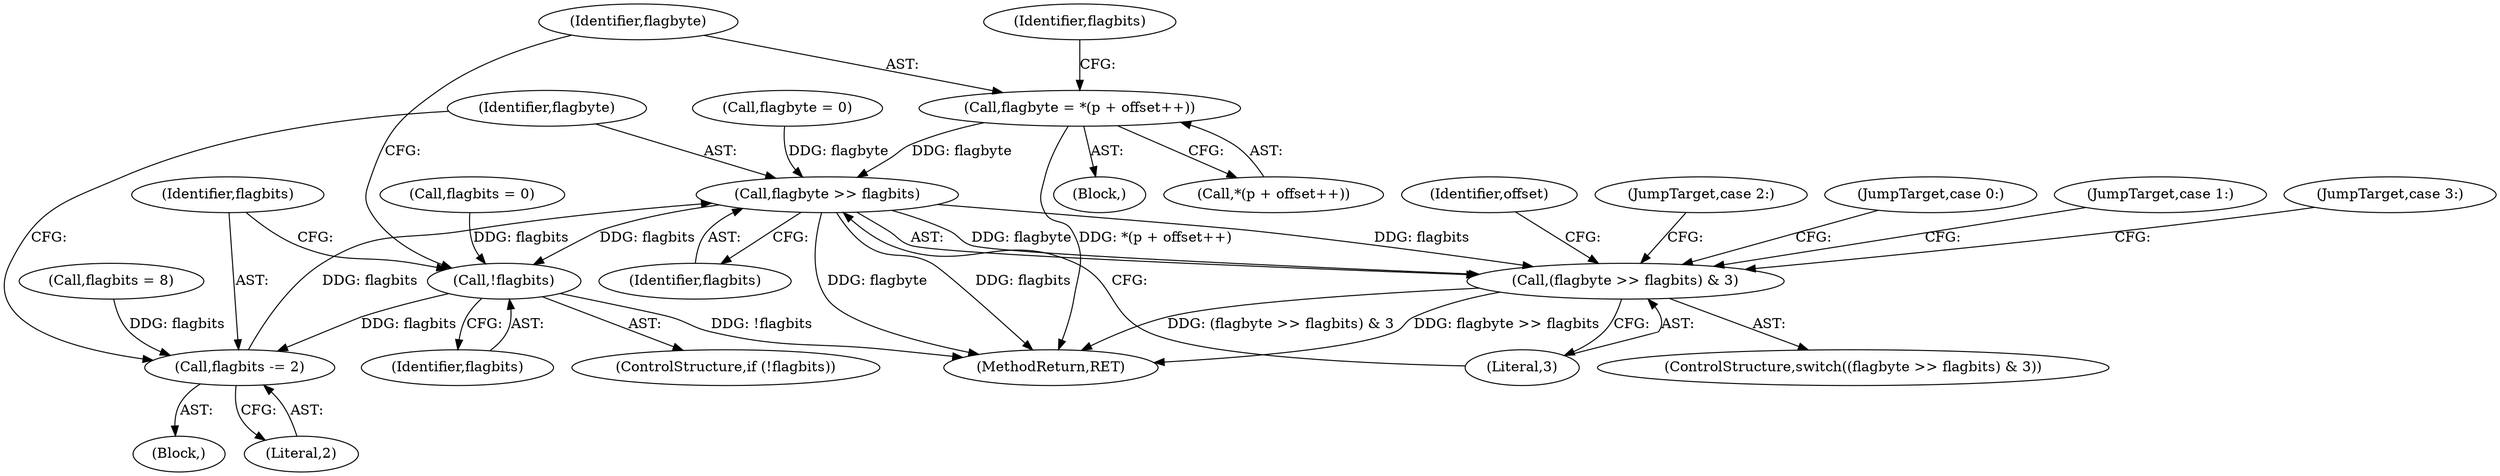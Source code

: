 digraph "0_libarchive_bfcfe6f04ed20db2504db8a254d1f40a1d84eb28_0@integer" {
"1000772" [label="(Call,flagbyte = *(p + offset++))"];
"1000787" [label="(Call,flagbyte >> flagbits)"];
"1000769" [label="(Call,!flagbits)"];
"1000782" [label="(Call,flagbits -= 2)"];
"1000786" [label="(Call,(flagbyte >> flagbits) & 3)"];
"1000769" [label="(Call,!flagbits)"];
"1000792" [label="(JumpTarget,case 0:)"];
"1001754" [label="(MethodReturn,RET)"];
"1000772" [label="(Call,flagbyte = *(p + offset++))"];
"1000779" [label="(Call,flagbits = 8)"];
"1000788" [label="(Identifier,flagbyte)"];
"1000810" [label="(JumpTarget,case 1:)"];
"1000756" [label="(Call,flagbyte = 0)"];
"1000783" [label="(Identifier,flagbits)"];
"1000790" [label="(Literal,3)"];
"1000767" [label="(Block,)"];
"1000773" [label="(Identifier,flagbyte)"];
"1000784" [label="(Literal,2)"];
"1000853" [label="(JumpTarget,case 3:)"];
"1000789" [label="(Identifier,flagbits)"];
"1000780" [label="(Identifier,flagbits)"];
"1000771" [label="(Block,)"];
"1000785" [label="(ControlStructure,switch((flagbyte >> flagbits) & 3))"];
"1000774" [label="(Call,*(p + offset++))"];
"1000768" [label="(ControlStructure,if (!flagbits))"];
"1000753" [label="(Call,flagbits = 0)"];
"1000782" [label="(Call,flagbits -= 2)"];
"1000787" [label="(Call,flagbyte >> flagbits)"];
"1000762" [label="(Identifier,offset)"];
"1000828" [label="(JumpTarget,case 2:)"];
"1000786" [label="(Call,(flagbyte >> flagbits) & 3)"];
"1000770" [label="(Identifier,flagbits)"];
"1000772" -> "1000771"  [label="AST: "];
"1000772" -> "1000774"  [label="CFG: "];
"1000773" -> "1000772"  [label="AST: "];
"1000774" -> "1000772"  [label="AST: "];
"1000780" -> "1000772"  [label="CFG: "];
"1000772" -> "1001754"  [label="DDG: *(p + offset++)"];
"1000772" -> "1000787"  [label="DDG: flagbyte"];
"1000787" -> "1000786"  [label="AST: "];
"1000787" -> "1000789"  [label="CFG: "];
"1000788" -> "1000787"  [label="AST: "];
"1000789" -> "1000787"  [label="AST: "];
"1000790" -> "1000787"  [label="CFG: "];
"1000787" -> "1001754"  [label="DDG: flagbits"];
"1000787" -> "1001754"  [label="DDG: flagbyte"];
"1000787" -> "1000769"  [label="DDG: flagbits"];
"1000787" -> "1000786"  [label="DDG: flagbyte"];
"1000787" -> "1000786"  [label="DDG: flagbits"];
"1000756" -> "1000787"  [label="DDG: flagbyte"];
"1000782" -> "1000787"  [label="DDG: flagbits"];
"1000769" -> "1000768"  [label="AST: "];
"1000769" -> "1000770"  [label="CFG: "];
"1000770" -> "1000769"  [label="AST: "];
"1000773" -> "1000769"  [label="CFG: "];
"1000783" -> "1000769"  [label="CFG: "];
"1000769" -> "1001754"  [label="DDG: !flagbits"];
"1000753" -> "1000769"  [label="DDG: flagbits"];
"1000769" -> "1000782"  [label="DDG: flagbits"];
"1000782" -> "1000767"  [label="AST: "];
"1000782" -> "1000784"  [label="CFG: "];
"1000783" -> "1000782"  [label="AST: "];
"1000784" -> "1000782"  [label="AST: "];
"1000788" -> "1000782"  [label="CFG: "];
"1000779" -> "1000782"  [label="DDG: flagbits"];
"1000786" -> "1000785"  [label="AST: "];
"1000786" -> "1000790"  [label="CFG: "];
"1000790" -> "1000786"  [label="AST: "];
"1000762" -> "1000786"  [label="CFG: "];
"1000792" -> "1000786"  [label="CFG: "];
"1000810" -> "1000786"  [label="CFG: "];
"1000828" -> "1000786"  [label="CFG: "];
"1000853" -> "1000786"  [label="CFG: "];
"1000786" -> "1001754"  [label="DDG: (flagbyte >> flagbits) & 3"];
"1000786" -> "1001754"  [label="DDG: flagbyte >> flagbits"];
}
